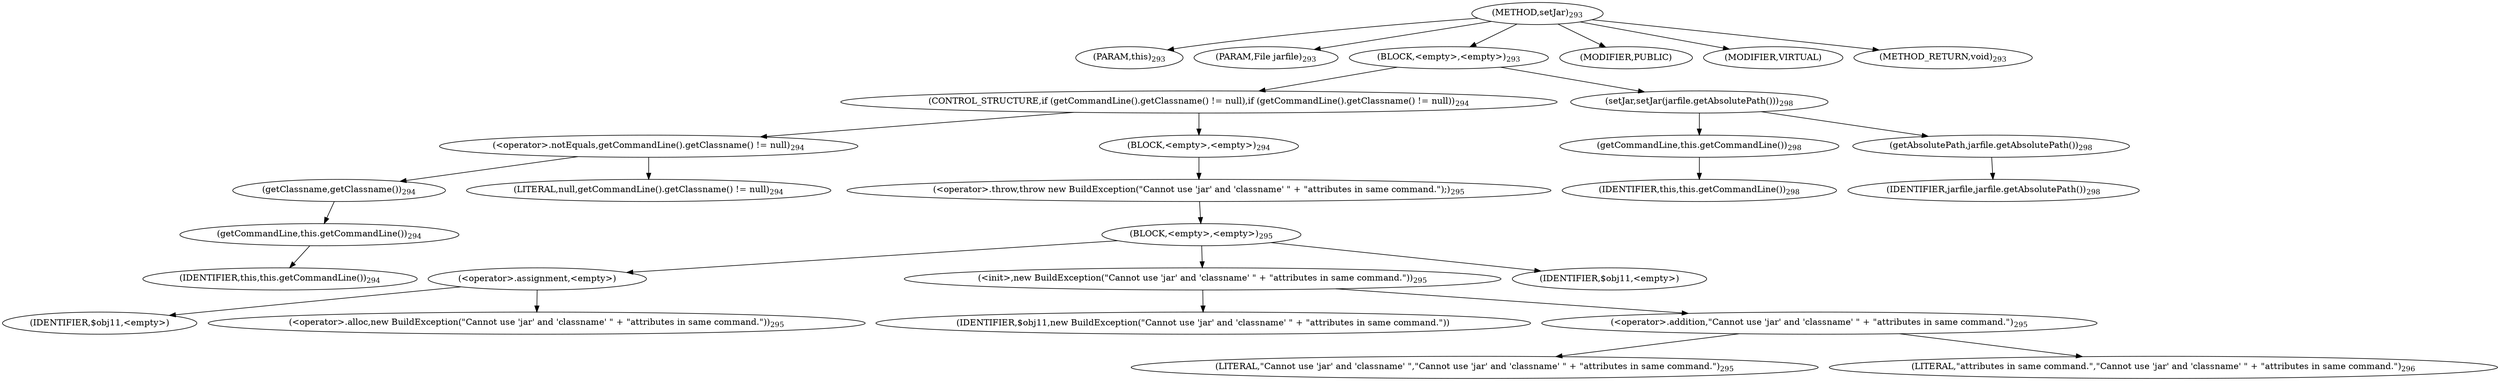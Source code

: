 digraph "setJar" {  
"898" [label = <(METHOD,setJar)<SUB>293</SUB>> ]
"60" [label = <(PARAM,this)<SUB>293</SUB>> ]
"899" [label = <(PARAM,File jarfile)<SUB>293</SUB>> ]
"900" [label = <(BLOCK,&lt;empty&gt;,&lt;empty&gt;)<SUB>293</SUB>> ]
"901" [label = <(CONTROL_STRUCTURE,if (getCommandLine().getClassname() != null),if (getCommandLine().getClassname() != null))<SUB>294</SUB>> ]
"902" [label = <(&lt;operator&gt;.notEquals,getCommandLine().getClassname() != null)<SUB>294</SUB>> ]
"903" [label = <(getClassname,getClassname())<SUB>294</SUB>> ]
"904" [label = <(getCommandLine,this.getCommandLine())<SUB>294</SUB>> ]
"59" [label = <(IDENTIFIER,this,this.getCommandLine())<SUB>294</SUB>> ]
"905" [label = <(LITERAL,null,getCommandLine().getClassname() != null)<SUB>294</SUB>> ]
"906" [label = <(BLOCK,&lt;empty&gt;,&lt;empty&gt;)<SUB>294</SUB>> ]
"907" [label = <(&lt;operator&gt;.throw,throw new BuildException(&quot;Cannot use 'jar' and 'classname' &quot; + &quot;attributes in same command.&quot;);)<SUB>295</SUB>> ]
"908" [label = <(BLOCK,&lt;empty&gt;,&lt;empty&gt;)<SUB>295</SUB>> ]
"909" [label = <(&lt;operator&gt;.assignment,&lt;empty&gt;)> ]
"910" [label = <(IDENTIFIER,$obj11,&lt;empty&gt;)> ]
"911" [label = <(&lt;operator&gt;.alloc,new BuildException(&quot;Cannot use 'jar' and 'classname' &quot; + &quot;attributes in same command.&quot;))<SUB>295</SUB>> ]
"912" [label = <(&lt;init&gt;,new BuildException(&quot;Cannot use 'jar' and 'classname' &quot; + &quot;attributes in same command.&quot;))<SUB>295</SUB>> ]
"913" [label = <(IDENTIFIER,$obj11,new BuildException(&quot;Cannot use 'jar' and 'classname' &quot; + &quot;attributes in same command.&quot;))> ]
"914" [label = <(&lt;operator&gt;.addition,&quot;Cannot use 'jar' and 'classname' &quot; + &quot;attributes in same command.&quot;)<SUB>295</SUB>> ]
"915" [label = <(LITERAL,&quot;Cannot use 'jar' and 'classname' &quot;,&quot;Cannot use 'jar' and 'classname' &quot; + &quot;attributes in same command.&quot;)<SUB>295</SUB>> ]
"916" [label = <(LITERAL,&quot;attributes in same command.&quot;,&quot;Cannot use 'jar' and 'classname' &quot; + &quot;attributes in same command.&quot;)<SUB>296</SUB>> ]
"917" [label = <(IDENTIFIER,$obj11,&lt;empty&gt;)> ]
"918" [label = <(setJar,setJar(jarfile.getAbsolutePath()))<SUB>298</SUB>> ]
"919" [label = <(getCommandLine,this.getCommandLine())<SUB>298</SUB>> ]
"61" [label = <(IDENTIFIER,this,this.getCommandLine())<SUB>298</SUB>> ]
"920" [label = <(getAbsolutePath,jarfile.getAbsolutePath())<SUB>298</SUB>> ]
"921" [label = <(IDENTIFIER,jarfile,jarfile.getAbsolutePath())<SUB>298</SUB>> ]
"922" [label = <(MODIFIER,PUBLIC)> ]
"923" [label = <(MODIFIER,VIRTUAL)> ]
"924" [label = <(METHOD_RETURN,void)<SUB>293</SUB>> ]
  "898" -> "60" 
  "898" -> "899" 
  "898" -> "900" 
  "898" -> "922" 
  "898" -> "923" 
  "898" -> "924" 
  "900" -> "901" 
  "900" -> "918" 
  "901" -> "902" 
  "901" -> "906" 
  "902" -> "903" 
  "902" -> "905" 
  "903" -> "904" 
  "904" -> "59" 
  "906" -> "907" 
  "907" -> "908" 
  "908" -> "909" 
  "908" -> "912" 
  "908" -> "917" 
  "909" -> "910" 
  "909" -> "911" 
  "912" -> "913" 
  "912" -> "914" 
  "914" -> "915" 
  "914" -> "916" 
  "918" -> "919" 
  "918" -> "920" 
  "919" -> "61" 
  "920" -> "921" 
}
